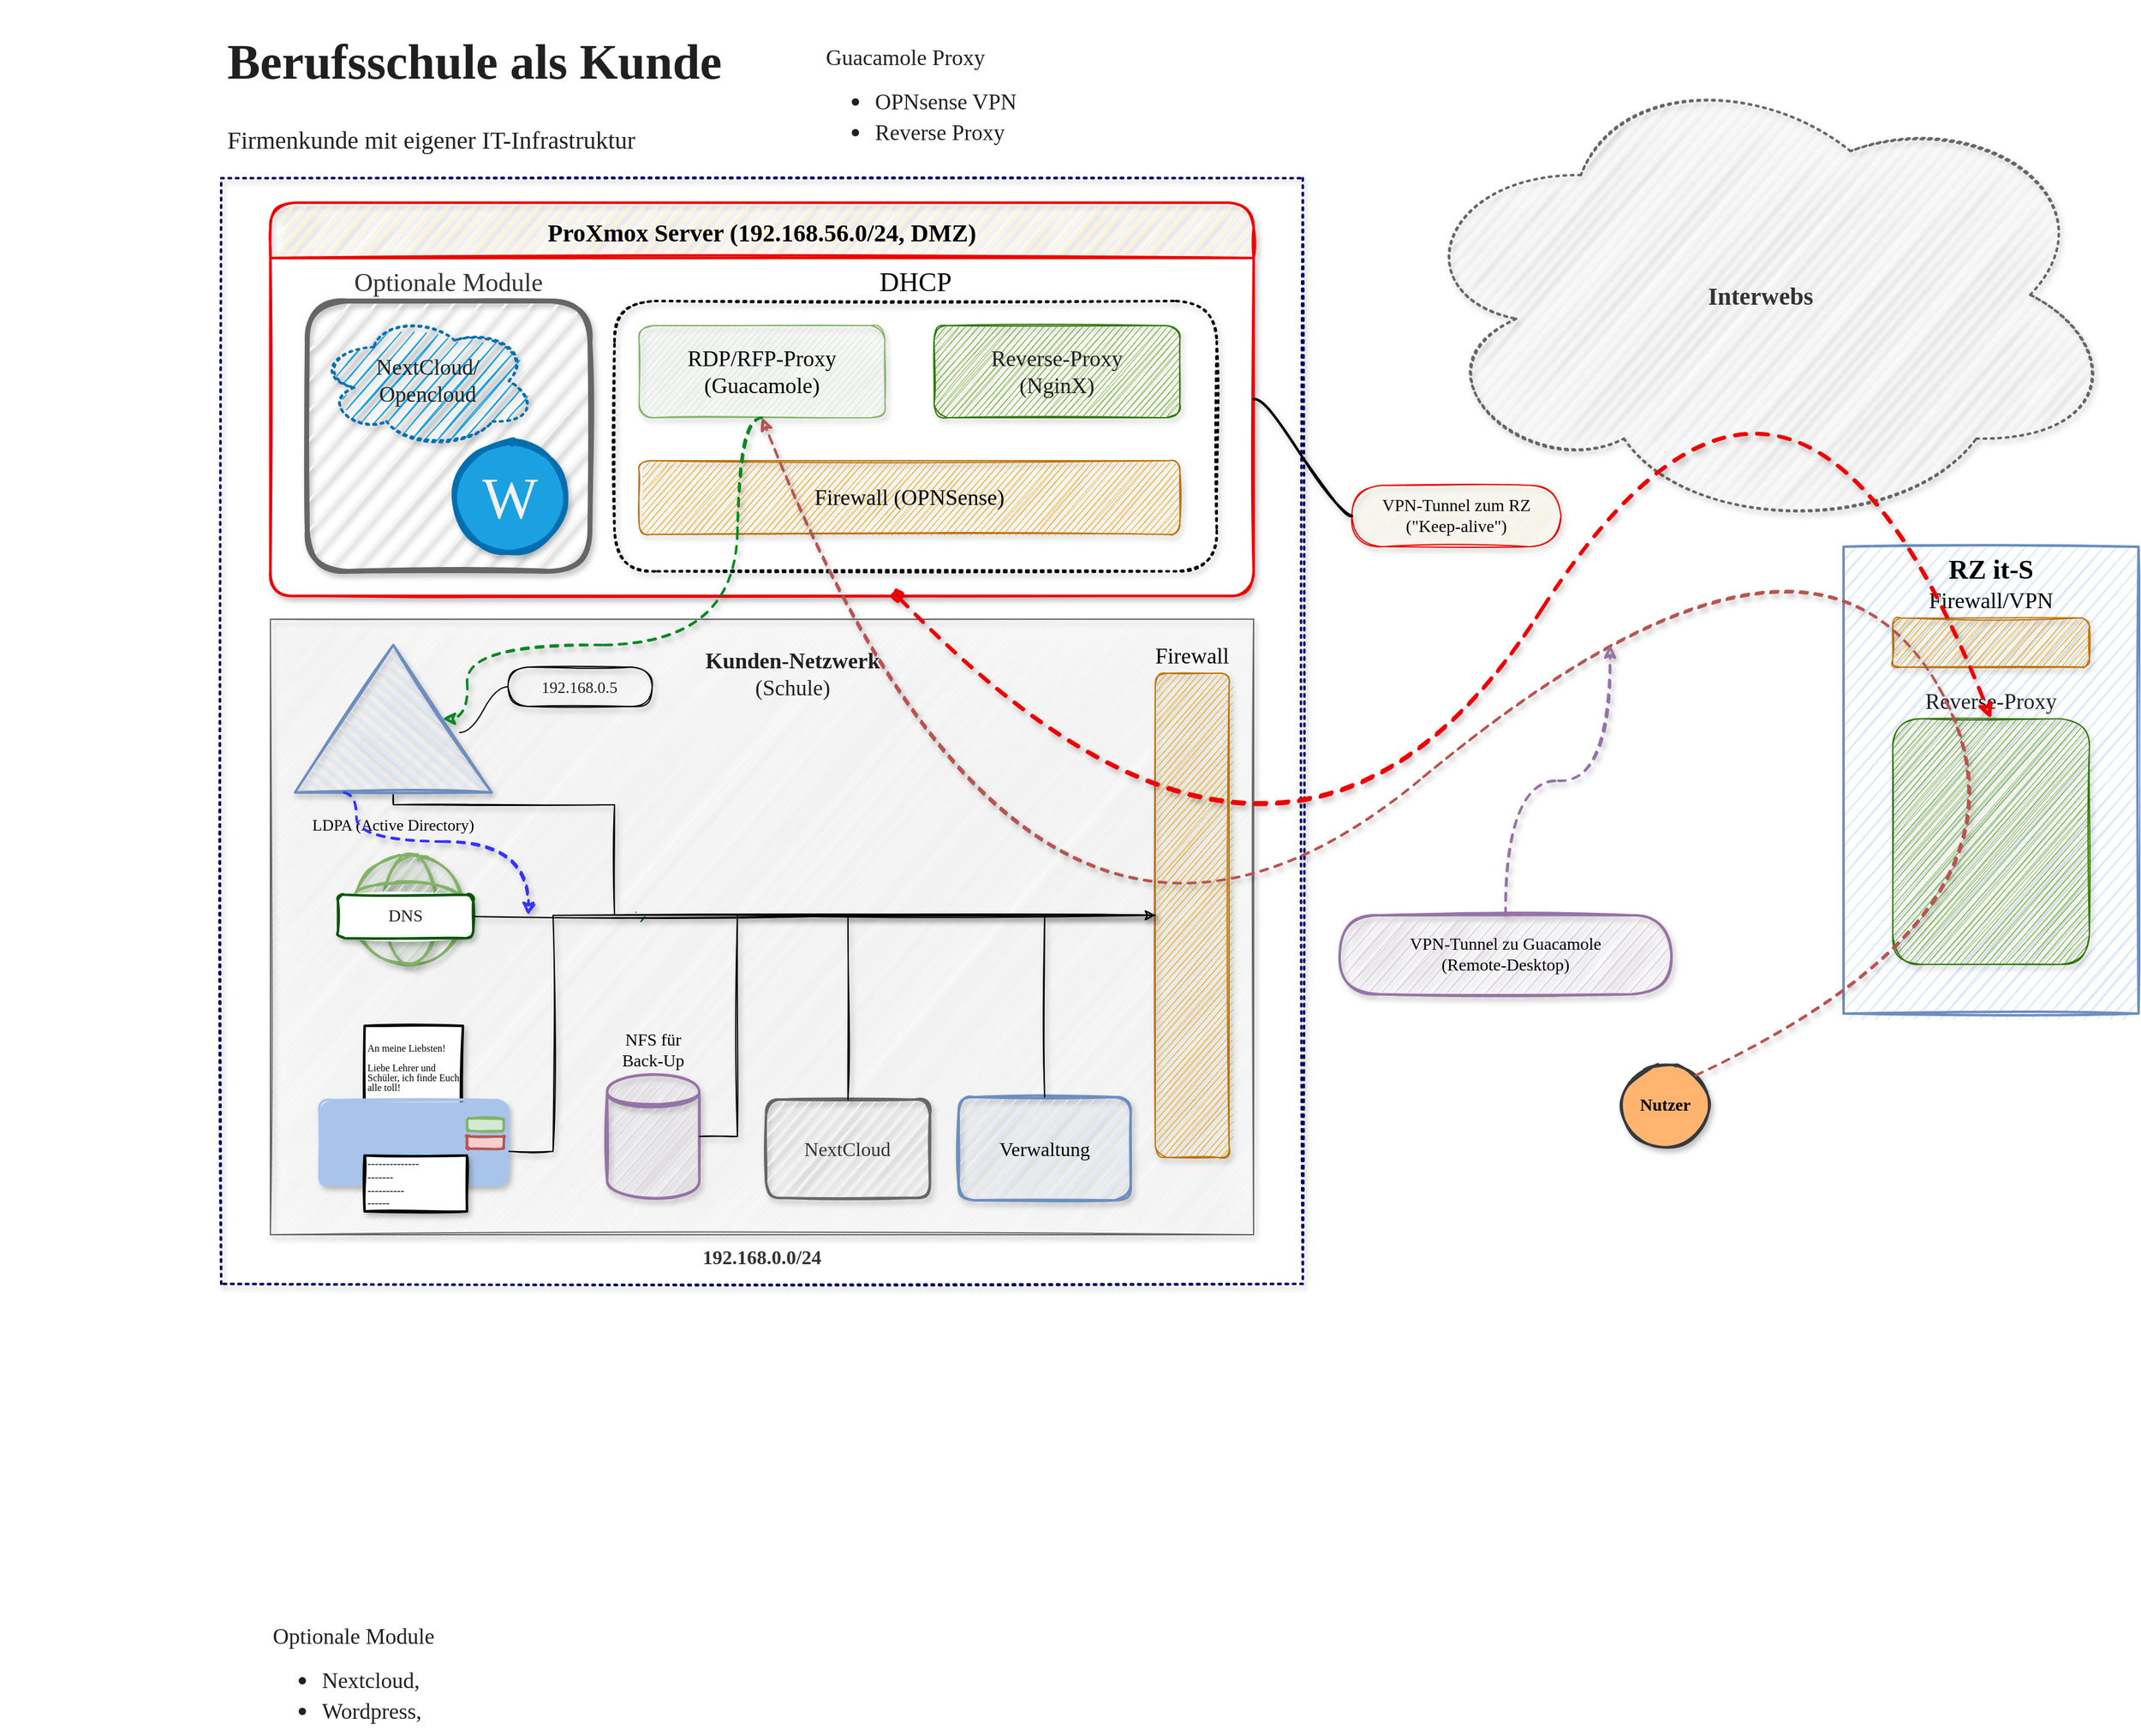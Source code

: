<mxfile version="16.5.6" type="github">
  <diagram id="k5o2oc6fLNbR87hNRbv-" name="Seite-1">
    <mxGraphModel dx="2505" dy="2034" grid="1" gridSize="10" guides="1" tooltips="1" connect="1" arrows="1" fold="1" page="1" pageScale="1" pageWidth="827" pageHeight="1169" math="0" shadow="0">
      <root>
        <mxCell id="0" />
        <mxCell id="1" parent="0" />
        <mxCell id="sFXTlv9M6nC-xdetFnB8-15" value="" style="rounded=0;whiteSpace=wrap;html=1;shadow=1;glass=0;dashed=1;dashPattern=1 2;sketch=1;fontFamily=Comic Sans MS;fontSize=18;fontColor=#202020;strokeColor=#000066;strokeWidth=2;fillColor=none;" parent="1" vertex="1">
          <mxGeometry x="40" y="-1020" width="880" height="900" as="geometry" />
        </mxCell>
        <mxCell id="sFXTlv9M6nC-xdetFnB8-27" value="192.168.0.0/24" style="whiteSpace=wrap;html=1;rounded=0;arcSize=50;align=center;verticalAlign=top;strokeWidth=1;autosize=1;spacing=4;treeFolding=1;treeMoving=1;newEdgeStyle={&quot;edgeStyle&quot;:&quot;entityRelationEdgeStyle&quot;,&quot;startArrow&quot;:&quot;none&quot;,&quot;endArrow&quot;:&quot;none&quot;,&quot;segment&quot;:10,&quot;curved&quot;:1};shadow=1;glass=0;labelBackgroundColor=none;labelBorderColor=none;sketch=1;fillStyle=hachure;fontFamily=Comic Sans MS;fontSize=16;fontColor=#333333;fillColor=#F1f1f1;fontStyle=1;strokeColor=#666666;labelPosition=center;verticalLabelPosition=bottom;" parent="1" vertex="1">
          <mxGeometry x="80" y="-661" width="800" height="501" as="geometry" />
        </mxCell>
        <mxCell id="ackbEZV_6d3Q8-9Vv2N4-1" value="ProXmox Server (192.168.56.0/24, DMZ)" style="swimlane;rounded=1;shadow=1;sketch=1;fillColor=#fff2cc;strokeColor=#EE0000;strokeWidth=2;fontFamily=Comic Sans MS;fontSize=20;startSize=45;fontStyle=1;labelPosition=center;verticalLabelPosition=middle;align=center;verticalAlign=middle;swimlaneFillColor=default;" parent="1" vertex="1">
          <mxGeometry x="80" y="-1000" width="800" height="320" as="geometry" />
        </mxCell>
        <mxCell id="sFXTlv9M6nC-xdetFnB8-11" value="&lt;br style=&quot;font-size: 22px;&quot;&gt;&lt;br style=&quot;font-size: 22px;&quot;&gt;&lt;br style=&quot;font-size: 22px;&quot;&gt;&lt;br style=&quot;font-size: 22px;&quot;&gt;DHCP" style="rounded=1;whiteSpace=wrap;html=1;shadow=1;glass=0;dashed=1;dashPattern=1 2;sketch=1;fontFamily=Comic Sans MS;fontSize=22;strokeWidth=2;fillColor=none;verticalAlign=bottom;labelPosition=center;verticalLabelPosition=top;align=center;" parent="ackbEZV_6d3Q8-9Vv2N4-1" vertex="1">
          <mxGeometry x="280" y="80" width="490" height="220" as="geometry" />
        </mxCell>
        <mxCell id="sFXTlv9M6nC-xdetFnB8-1" value="&lt;font style=&quot;font-size: 18px&quot;&gt;RDP/RFP-Proxy&lt;br&gt;(Guacamole)&lt;br style=&quot;font-size: 18px&quot;&gt;&lt;/font&gt;" style="rounded=1;whiteSpace=wrap;html=1;shadow=1;glass=0;sketch=1;strokeColor=#82b366;fontFamily=Comic Sans MS;fontSize=18;fillColor=#d5e8d4;" parent="ackbEZV_6d3Q8-9Vv2N4-1" vertex="1">
          <mxGeometry x="300" y="100" width="200" height="75" as="geometry" />
        </mxCell>
        <mxCell id="sFXTlv9M6nC-xdetFnB8-2" value="&lt;font style=&quot;font-size: 18px&quot;&gt;Reverse-Proxy&lt;br&gt;(NginX)&lt;br style=&quot;font-size: 18px&quot;&gt;&lt;/font&gt;" style="rounded=1;whiteSpace=wrap;html=1;shadow=1;glass=0;sketch=1;strokeColor=#2D7600;fontFamily=Comic Sans MS;fontSize=18;fillColor=#60a917;fontColor=#202020;" parent="ackbEZV_6d3Q8-9Vv2N4-1" vertex="1">
          <mxGeometry x="540" y="100" width="200" height="75" as="geometry" />
        </mxCell>
        <mxCell id="sFXTlv9M6nC-xdetFnB8-69" value="&lt;font style=&quot;font-size: 21px;&quot;&gt;Optionale Module&lt;/font&gt;" style="rounded=1;whiteSpace=wrap;html=1;shadow=1;glass=0;labelBackgroundColor=none;labelBorderColor=none;sketch=1;fillStyle=hachure;fontFamily=Comic Sans MS;fontSize=21;strokeColor=#666666;strokeWidth=4;fillColor=#f5f5f5;fontColor=#333333;labelPosition=center;verticalLabelPosition=top;align=center;verticalAlign=bottom;" parent="ackbEZV_6d3Q8-9Vv2N4-1" vertex="1">
          <mxGeometry x="30" y="80" width="230" height="220" as="geometry" />
        </mxCell>
        <mxCell id="sFXTlv9M6nC-xdetFnB8-6" value="&lt;font style=&quot;font-size: 18px&quot;&gt;Firewall&amp;nbsp;(OPNSense)&lt;br style=&quot;font-size: 18px&quot;&gt;&lt;/font&gt;" style="rounded=1;whiteSpace=wrap;html=1;shadow=1;glass=0;sketch=1;strokeColor=#BD7000;fontFamily=Comic Sans MS;fontSize=18;fillColor=#f0a30a;fontColor=#000000;" parent="ackbEZV_6d3Q8-9Vv2N4-1" vertex="1">
          <mxGeometry x="300" y="210" width="440" height="60" as="geometry" />
        </mxCell>
        <mxCell id="sFXTlv9M6nC-xdetFnB8-12" value="&lt;font color=&quot;#202020&quot;&gt;NextCloud/&lt;br&gt;Opencloud&lt;br&gt;&lt;/font&gt;" style="ellipse;shape=cloud;whiteSpace=wrap;html=1;shadow=1;glass=0;dashed=1;dashPattern=1 2;sketch=1;fontFamily=Comic Sans MS;fontSize=18;strokeColor=#006EAF;strokeWidth=2;fillColor=#1ba1e2;fontColor=#ffffff;" parent="ackbEZV_6d3Q8-9Vv2N4-1" vertex="1">
          <mxGeometry x="40" y="90" width="176" height="110" as="geometry" />
        </mxCell>
        <mxCell id="sFXTlv9M6nC-xdetFnB8-68" value="&lt;font style=&quot;font-size: 48px&quot; color=&quot;#f1f1f1&quot;&gt;W&lt;/font&gt;" style="ellipse;whiteSpace=wrap;html=1;aspect=fixed;rounded=0;shadow=1;glass=0;labelBackgroundColor=none;labelBorderColor=none;sketch=1;fillStyle=solid;fontFamily=Comic Sans MS;fontSize=18;fontColor=#ffffff;strokeColor=#006EAF;strokeWidth=4;fillColor=#1ba1e2;" parent="ackbEZV_6d3Q8-9Vv2N4-1" vertex="1">
          <mxGeometry x="150" y="195" width="90" height="90" as="geometry" />
        </mxCell>
        <mxCell id="ackbEZV_6d3Q8-9Vv2N4-2" value="&lt;font face=&quot;Comic Sans MS&quot; size=&quot;1&quot;&gt;&lt;b style=&quot;font-size: 20px&quot;&gt;Interwebs&lt;/b&gt;&lt;/font&gt;" style="ellipse;shape=cloud;whiteSpace=wrap;html=1;rounded=1;shadow=1;sketch=1;fillColor=#f5f5f5;strokeColor=#666666;fontColor=#333333;strokeWidth=2;dashed=1;dashPattern=1 2;" parent="1" vertex="1">
          <mxGeometry x="1000" y="-1120" width="585" height="390" as="geometry" />
        </mxCell>
        <mxCell id="sFXTlv9M6nC-xdetFnB8-16" value="&lt;font style=&quot;font-size: 18px;&quot;&gt;Kunden-Netzwerk&lt;span style=&quot;font-weight: normal; font-size: 18px;&quot;&gt;&lt;br style=&quot;font-size: 18px;&quot;&gt;(Schule)&lt;/span&gt;&lt;br style=&quot;font-size: 18px;&quot;&gt;&lt;/font&gt;" style="text;html=1;strokeColor=none;fillColor=none;align=center;verticalAlign=middle;whiteSpace=wrap;rounded=0;shadow=1;glass=0;dashed=1;dashPattern=1 2;sketch=1;fontFamily=Comic Sans MS;fontSize=18;fontColor=#202020;fontStyle=1" parent="1" vertex="1">
          <mxGeometry x="405" y="-650" width="200" height="68" as="geometry" />
        </mxCell>
        <mxCell id="sFXTlv9M6nC-xdetFnB8-18" value="&lt;h1&gt;Berufsschule als Kunde&lt;/h1&gt;&lt;p&gt;Firmenkunde mit eigener IT-Infrastruktur&lt;/p&gt;" style="text;html=1;strokeColor=none;fillColor=none;spacing=5;spacingTop=-10;whiteSpace=wrap;overflow=hidden;rounded=0;shadow=0;glass=0;dashed=1;dashPattern=1 2;sketch=1;fontFamily=Comic Sans MS;fontSize=20;fontColor=#202020;verticalAlign=middle;labelBorderColor=none;labelBackgroundColor=none;" parent="1" vertex="1">
          <mxGeometry x="40" y="-1160" width="490" height="130" as="geometry" />
        </mxCell>
        <mxCell id="sFXTlv9M6nC-xdetFnB8-19" value="&lt;b&gt;&lt;font style=&quot;font-size: 22px ; line-height: 1&quot;&gt;RZ it-S&lt;/font&gt;&lt;/b&gt;" style="rounded=0;whiteSpace=wrap;html=1;shadow=0;glass=0;labelBackgroundColor=none;labelBorderColor=none;sketch=1;fontFamily=Comic Sans MS;fontSize=20;strokeWidth=2;labelPosition=center;verticalLabelPosition=middle;align=center;verticalAlign=top;fillColor=#dae8fc;strokeColor=#6c8ebf;" parent="1" vertex="1">
          <mxGeometry x="1360" y="-720" width="240" height="380" as="geometry" />
        </mxCell>
        <mxCell id="sFXTlv9M6nC-xdetFnB8-20" value="&lt;font style=&quot;font-size: 18px&quot;&gt;Firewall/VPN&lt;br style=&quot;font-size: 18px&quot;&gt;&lt;/font&gt;" style="rounded=1;whiteSpace=wrap;html=1;shadow=1;glass=0;sketch=1;strokeColor=#BD7000;fontFamily=Comic Sans MS;fontSize=18;fillColor=#f0a30a;fontColor=#000000;labelPosition=center;verticalLabelPosition=top;align=center;verticalAlign=bottom;" parent="1" vertex="1">
          <mxGeometry x="1400" y="-662" width="160" height="40" as="geometry" />
        </mxCell>
        <mxCell id="sFXTlv9M6nC-xdetFnB8-22" value="&lt;font style=&quot;font-size: 18px&quot;&gt;&lt;font color=&quot;#202020&quot;&gt;Reverse-Proxy&lt;/font&gt;&lt;br style=&quot;font-size: 18px&quot;&gt;&lt;/font&gt;" style="rounded=1;whiteSpace=wrap;html=1;shadow=1;glass=0;sketch=1;strokeColor=#2D7600;fontFamily=Comic Sans MS;fontSize=18;fillColor=#60a917;labelPosition=center;verticalLabelPosition=top;align=center;verticalAlign=bottom;fontColor=#ffffff;" parent="1" vertex="1">
          <mxGeometry x="1400" y="-580" width="160" height="200" as="geometry" />
        </mxCell>
        <mxCell id="sFXTlv9M6nC-xdetFnB8-67" style="edgeStyle=orthogonalEdgeStyle;rounded=0;sketch=1;orthogonalLoop=1;jettySize=auto;html=1;shadow=1;fontFamily=Comic Sans MS;fontSize=9;fontColor=#202020;" parent="1" source="sFXTlv9M6nC-xdetFnB8-24" target="sFXTlv9M6nC-xdetFnB8-47" edge="1">
          <mxGeometry relative="1" as="geometry">
            <Array as="points">
              <mxPoint x="180" y="-510" />
              <mxPoint x="360" y="-510" />
              <mxPoint x="360" y="-420" />
            </Array>
          </mxGeometry>
        </mxCell>
        <mxCell id="sFXTlv9M6nC-xdetFnB8-24" value="&lt;p style=&quot;line-height: 1 ; font-size: 13px&quot;&gt;LDPA (Active Directory)&lt;/p&gt;" style="triangle;whiteSpace=wrap;html=1;rounded=0;shadow=1;glass=0;labelBackgroundColor=none;labelBorderColor=none;sketch=1;fontFamily=Comic Sans MS;fontSize=16;strokeColor=#6c8ebf;strokeWidth=2;fillColor=#dae8fc;direction=north;fillStyle=hachure;labelPosition=center;verticalLabelPosition=bottom;align=center;verticalAlign=top;fontStyle=0" parent="1" vertex="1">
          <mxGeometry x="100" y="-640" width="160" height="120" as="geometry" />
        </mxCell>
        <mxCell id="sFXTlv9M6nC-xdetFnB8-25" value="192.168.0.5" style="whiteSpace=wrap;html=1;rounded=1;arcSize=50;align=center;verticalAlign=middle;strokeWidth=1;autosize=1;spacing=4;treeFolding=1;treeMoving=1;newEdgeStyle={&quot;edgeStyle&quot;:&quot;entityRelationEdgeStyle&quot;,&quot;startArrow&quot;:&quot;none&quot;,&quot;endArrow&quot;:&quot;none&quot;,&quot;segment&quot;:10,&quot;curved&quot;:1};shadow=1;glass=0;labelBackgroundColor=none;labelBorderColor=none;sketch=1;fillStyle=hachure;fontFamily=Comic Sans MS;fontSize=13;fontColor=#202020;fillColor=none;" parent="1" vertex="1">
          <mxGeometry x="273.33" y="-622" width="117.33" height="32" as="geometry" />
        </mxCell>
        <mxCell id="sFXTlv9M6nC-xdetFnB8-26" value="" style="edgeStyle=entityRelationEdgeStyle;startArrow=none;endArrow=none;segment=10;curved=1;rounded=0;fontFamily=Comic Sans MS;fontSize=13;fontColor=#202020;exitX=0.406;exitY=0.835;exitDx=0;exitDy=0;exitPerimeter=0;" parent="1" source="sFXTlv9M6nC-xdetFnB8-24" target="sFXTlv9M6nC-xdetFnB8-25" edge="1">
          <mxGeometry relative="1" as="geometry">
            <mxPoint x="540" y="-510" as="sourcePoint" />
          </mxGeometry>
        </mxCell>
        <mxCell id="sFXTlv9M6nC-xdetFnB8-34" value="Verwaltung" style="whiteSpace=wrap;html=1;align=center;verticalAlign=middle;treeFolding=1;treeMoving=1;rounded=1;shadow=1;glass=0;labelBackgroundColor=none;labelBorderColor=none;sketch=1;fillStyle=auto;fontFamily=Comic Sans MS;fontSize=16;strokeColor=#6c8ebf;strokeWidth=2;fillColor=#dae8fc;" parent="1" vertex="1">
          <mxGeometry x="640" y="-272" width="140" height="84" as="geometry" />
        </mxCell>
        <mxCell id="sFXTlv9M6nC-xdetFnB8-35" value="NextCloud" style="whiteSpace=wrap;html=1;align=center;verticalAlign=middle;treeFolding=1;treeMoving=1;rounded=1;shadow=1;glass=0;labelBackgroundColor=none;labelBorderColor=none;sketch=1;fillStyle=hachure;fontFamily=Comic Sans MS;fontSize=16;fontColor=#333333;strokeColor=#666666;strokeWidth=2;fillColor=#f5f5f5;" parent="1" vertex="1">
          <mxGeometry x="483.34" y="-270" width="133.33" height="80" as="geometry" />
        </mxCell>
        <mxCell id="sFXTlv9M6nC-xdetFnB8-39" value="" style="group" parent="1" vertex="1" connectable="0">
          <mxGeometry x="-140" y="-480.5" width="400" height="520.5" as="geometry" />
        </mxCell>
        <mxCell id="sFXTlv9M6nC-xdetFnB8-45" value="" style="group" parent="sFXTlv9M6nC-xdetFnB8-39" vertex="1" connectable="0">
          <mxGeometry x="275" y="11.167" width="125" height="509.333" as="geometry" />
        </mxCell>
        <mxCell id="sFXTlv9M6nC-xdetFnB8-37" value="" style="ellipse;whiteSpace=wrap;html=1;aspect=fixed;rounded=0;shadow=1;glass=0;labelBackgroundColor=none;labelBorderColor=none;sketch=1;fillStyle=hachure;fontFamily=Comic Sans MS;fontSize=14;strokeColor=#82b366;strokeWidth=2;fillColor=#d5e8d4;container=0;" parent="sFXTlv9M6nC-xdetFnB8-45" vertex="1">
          <mxGeometry x="12.5" width="89.333" height="89.333" as="geometry" />
        </mxCell>
        <mxCell id="sFXTlv9M6nC-xdetFnB8-38" value="" style="ellipse;whiteSpace=wrap;html=1;rounded=0;shadow=1;glass=0;labelBackgroundColor=none;labelBorderColor=none;sketch=1;fillStyle=hachure;fontFamily=Comic Sans MS;fontSize=14;strokeColor=#82b366;strokeWidth=2;fillColor=#d5e8d4;container=0;" parent="sFXTlv9M6nC-xdetFnB8-45" vertex="1">
          <mxGeometry x="37.5" width="42.5" height="89.33" as="geometry" />
        </mxCell>
        <mxCell id="sFXTlv9M6nC-xdetFnB8-41" value="" style="ellipse;whiteSpace=wrap;html=1;rounded=0;shadow=1;glass=0;labelBackgroundColor=none;labelBorderColor=none;sketch=1;fillStyle=hachure;fontFamily=Comic Sans MS;fontSize=14;strokeColor=#82b366;strokeWidth=2;fillColor=#d5e8d4;container=0;" parent="sFXTlv9M6nC-xdetFnB8-45" vertex="1">
          <mxGeometry x="12.5" y="22.33" width="87.5" height="27.67" as="geometry" />
        </mxCell>
        <mxCell id="sFXTlv9M6nC-xdetFnB8-43" value="&lt;font color=&quot;#202020&quot;&gt;DNS&lt;/font&gt;" style="rounded=1;whiteSpace=wrap;html=1;shadow=1;glass=0;labelBackgroundColor=none;labelBorderColor=none;sketch=1;fillStyle=auto;fontFamily=Comic Sans MS;fontSize=14;strokeWidth=2;fillColor=default;strokeColor=#005700;fontColor=#ffffff;container=0;" parent="sFXTlv9M6nC-xdetFnB8-45" vertex="1">
          <mxGeometry y="32.59" width="110" height="35.33" as="geometry" />
        </mxCell>
        <mxCell id="sFXTlv9M6nC-xdetFnB8-47" value="&lt;font style=&quot;font-size: 18px;&quot;&gt;Firewall&lt;br style=&quot;font-size: 18px;&quot;&gt;&lt;/font&gt;" style="rounded=1;whiteSpace=wrap;html=1;shadow=1;glass=0;sketch=1;strokeColor=#BD7000;fontFamily=Comic Sans MS;fontSize=18;fillColor=#f0a30a;fontColor=#000000;labelPosition=center;verticalLabelPosition=top;align=center;verticalAlign=bottom;fontStyle=0" parent="1" vertex="1">
          <mxGeometry x="800" y="-617" width="60" height="394" as="geometry" />
        </mxCell>
        <mxCell id="sFXTlv9M6nC-xdetFnB8-36" value="&lt;span&gt;NFS für Back-Up&lt;/span&gt;" style="shape=datastore;whiteSpace=wrap;html=1;rounded=0;shadow=1;glass=0;labelBackgroundColor=none;labelBorderColor=none;sketch=1;fillStyle=hachure;fontFamily=Comic Sans MS;fontSize=14;strokeColor=#9673a6;strokeWidth=2;fillColor=#e1d5e7;labelPosition=center;verticalLabelPosition=top;align=center;verticalAlign=bottom;" parent="1" vertex="1">
          <mxGeometry x="354" y="-290" width="75" height="100" as="geometry" />
        </mxCell>
        <mxCell id="sFXTlv9M6nC-xdetFnB8-46" value="Nutzer" style="ellipse;whiteSpace=wrap;html=1;strokeWidth=2;fillWeight=2;hachureGap=8;fillColor=#FFB570;fillStyle=solid;sketch=1;rounded=0;shadow=1;glass=0;labelBackgroundColor=none;labelBorderColor=none;fontFamily=Comic Sans MS;fontSize=14;strokeColor=#36393d;fontStyle=1" parent="1" vertex="1">
          <mxGeometry x="1180" y="-300" width="70" height="70" as="geometry" />
        </mxCell>
        <mxCell id="sFXTlv9M6nC-xdetFnB8-54" value="" style="group;labelPosition=center;verticalLabelPosition=top;align=center;verticalAlign=bottom;" parent="1" vertex="1" connectable="0">
          <mxGeometry x="120.0" y="-330" width="153.33" height="151" as="geometry" />
        </mxCell>
        <mxCell id="sFXTlv9M6nC-xdetFnB8-51" value="&lt;p style=&quot;line-height: 1&quot;&gt;An meine Liebsten!&lt;/p&gt;&lt;p style=&quot;line-height: 1&quot;&gt;Liebe Lehrer und Schüler, ich finde Euch alle toll!&lt;/p&gt;&lt;p style=&quot;line-height: 1&quot;&gt;&lt;br&gt;Euer Arthur&lt;/p&gt;" style="rounded=0;whiteSpace=wrap;shadow=1;glass=0;labelBackgroundColor=none;labelBorderColor=none;sketch=1;fillStyle=solid;fontFamily=Comic Sans MS;fontSize=8;strokeWidth=2;align=left;verticalAlign=top;labelPosition=center;verticalLabelPosition=middle;textDirection=ltr;html=1;" parent="sFXTlv9M6nC-xdetFnB8-54" vertex="1">
          <mxGeometry x="36.67" width="80" height="100" as="geometry" />
        </mxCell>
        <mxCell id="sFXTlv9M6nC-xdetFnB8-48" value="" style="rounded=1;whiteSpace=wrap;html=1;shadow=1;glass=0;labelBackgroundColor=none;labelBorderColor=none;sketch=1;fillStyle=solid;fontFamily=Comic Sans MS;fontSize=18;strokeColor=#A9C4EB;strokeWidth=2;fillColor=#A9C4EB;verticalAlign=top;" parent="sFXTlv9M6nC-xdetFnB8-54" vertex="1">
          <mxGeometry y="60.5" width="153.33" height="69" as="geometry" />
        </mxCell>
        <mxCell id="sFXTlv9M6nC-xdetFnB8-49" value="" style="rounded=1;whiteSpace=wrap;html=1;shadow=0;glass=0;labelBackgroundColor=none;labelBorderColor=none;sketch=1;fillStyle=solid;fontFamily=Comic Sans MS;fontSize=18;strokeColor=#82b366;strokeWidth=2;fillColor=#d5e8d4;" parent="sFXTlv9M6nC-xdetFnB8-54" vertex="1">
          <mxGeometry x="120" y="75.5" width="30" height="10" as="geometry" />
        </mxCell>
        <mxCell id="sFXTlv9M6nC-xdetFnB8-50" value="" style="rounded=1;whiteSpace=wrap;html=1;shadow=0;glass=0;labelBackgroundColor=none;labelBorderColor=none;sketch=1;fillStyle=solid;fontFamily=Comic Sans MS;fontSize=18;strokeColor=#b85450;strokeWidth=2;fillColor=#f8cecc;" parent="sFXTlv9M6nC-xdetFnB8-54" vertex="1">
          <mxGeometry x="120" y="90" width="30" height="10" as="geometry" />
        </mxCell>
        <mxCell id="sFXTlv9M6nC-xdetFnB8-53" value="--------------&lt;br style=&quot;font-size: 9px;&quot;&gt;-------&lt;br style=&quot;font-size: 9px;&quot;&gt;----------&lt;br style=&quot;font-size: 9px;&quot;&gt;&lt;div style=&quot;font-size: 9px;&quot;&gt;&lt;span style=&quot;font-size: 9px;&quot;&gt;------&lt;/span&gt;&lt;/div&gt;" style="rounded=0;whiteSpace=wrap;html=1;shadow=1;glass=0;labelBackgroundColor=none;labelBorderColor=none;sketch=1;fillStyle=solid;fontFamily=Comic Sans MS;fontSize=9;strokeWidth=2;align=left;" parent="sFXTlv9M6nC-xdetFnB8-54" vertex="1">
          <mxGeometry x="36.67" y="105.5" width="83.33" height="45.5" as="geometry" />
        </mxCell>
        <mxCell id="sFXTlv9M6nC-xdetFnB8-57" value="" style="edgeStyle=orthogonalEdgeStyle;startArrow=none;endArrow=none;rounded=0;targetPortConstraint=eastwest;sourcePortConstraint=northsouth;fontFamily=Comic Sans MS;fontSize=16;fontColor=#202020;entryX=1.005;entryY=0.603;entryDx=0;entryDy=0;sketch=1;shadow=1;entryPerimeter=0;" parent="1" target="sFXTlv9M6nC-xdetFnB8-48" edge="1">
          <mxGeometry relative="1" as="geometry">
            <mxPoint x="800" y="-420" as="sourcePoint" />
            <mxPoint x="490" y="-458.0" as="targetPoint" />
            <Array as="points">
              <mxPoint x="310" y="-420" />
              <mxPoint x="310" y="-228" />
            </Array>
          </mxGeometry>
        </mxCell>
        <mxCell id="sFXTlv9M6nC-xdetFnB8-59" value="" style="edgeStyle=orthogonalEdgeStyle;startArrow=none;endArrow=none;rounded=0;targetPortConstraint=eastwest;sourcePortConstraint=northsouth;fontFamily=Comic Sans MS;fontSize=16;fontColor=#202020;exitX=1;exitY=0.5;exitDx=0;exitDy=0;entryX=0;entryY=0.5;entryDx=0;entryDy=0;sketch=1;shadow=1;" parent="1" source="sFXTlv9M6nC-xdetFnB8-36" target="sFXTlv9M6nC-xdetFnB8-47" edge="1">
          <mxGeometry relative="1" as="geometry">
            <mxPoint x="510" y="-379.998" as="sourcePoint" />
            <mxPoint x="745" y="-428.92" as="targetPoint" />
            <Array as="points">
              <mxPoint x="460" y="-240" />
              <mxPoint x="460" y="-420" />
            </Array>
          </mxGeometry>
        </mxCell>
        <mxCell id="sFXTlv9M6nC-xdetFnB8-62" value="" style="edgeStyle=orthogonalEdgeStyle;startArrow=none;endArrow=none;rounded=0;targetPortConstraint=eastwest;sourcePortConstraint=northsouth;fontFamily=Comic Sans MS;fontSize=16;fontColor=#202020;entryX=0;entryY=0.5;entryDx=0;entryDy=0;sketch=1;shadow=1;" parent="1" source="sFXTlv9M6nC-xdetFnB8-35" target="sFXTlv9M6nC-xdetFnB8-47" edge="1">
          <mxGeometry relative="1" as="geometry">
            <mxPoint x="255" y="-409.078" as="sourcePoint" />
            <mxPoint x="490" y="-458.0" as="targetPoint" />
            <Array as="points">
              <mxPoint x="550" y="-420" />
            </Array>
          </mxGeometry>
        </mxCell>
        <mxCell id="sFXTlv9M6nC-xdetFnB8-63" value="" style="shape=waypoint;sketch=1;size=6;pointerEvents=1;points=[];fillColor=default;resizable=0;rotatable=0;perimeter=centerPerimeter;snapToPoint=1;fontSize=14;fontFamily=Comic Sans MS;strokeColor=#005700;fontColor=#ffffff;rounded=1;shadow=1;glass=0;labelBackgroundColor=none;labelBorderColor=none;fillStyle=auto;strokeWidth=2;" parent="1" vertex="1">
          <mxGeometry x="360" y="-439.078" width="40" height="40" as="geometry" />
        </mxCell>
        <mxCell id="sFXTlv9M6nC-xdetFnB8-64" value="" style="edgeStyle=orthogonalEdgeStyle;rounded=0;sketch=1;orthogonalLoop=1;jettySize=auto;html=1;shadow=1;fontFamily=Comic Sans MS;fontSize=9;fontColor=#202020;entryX=0;entryY=0.5;entryDx=0;entryDy=0;" parent="1" source="sFXTlv9M6nC-xdetFnB8-43" target="sFXTlv9M6nC-xdetFnB8-47" edge="1">
          <mxGeometry relative="1" as="geometry" />
        </mxCell>
        <mxCell id="sFXTlv9M6nC-xdetFnB8-65" value="" style="edgeStyle=orthogonalEdgeStyle;startArrow=none;endArrow=none;rounded=0;targetPortConstraint=eastwest;sourcePortConstraint=northsouth;fontFamily=Comic Sans MS;fontSize=16;fontColor=#202020;sketch=1;shadow=1;exitX=0.5;exitY=0;exitDx=0;exitDy=0;" parent="1" source="sFXTlv9M6nC-xdetFnB8-34" target="sFXTlv9M6nC-xdetFnB8-47" edge="1">
          <mxGeometry relative="1" as="geometry">
            <mxPoint x="559.947" y="-260" as="sourcePoint" />
            <mxPoint x="810" y="-420" as="targetPoint" />
            <Array as="points">
              <mxPoint x="710" y="-420" />
            </Array>
          </mxGeometry>
        </mxCell>
        <mxCell id="sFXTlv9M6nC-xdetFnB8-71" value="&lt;p style=&quot;line-height: 0.2&quot;&gt;&lt;span style=&quot;font-size: 18px&quot;&gt;Guacamole Proxy&lt;br&gt;&lt;/span&gt;&lt;/p&gt;&lt;blockquote style=&quot;margin: 0 0 0 40px ; border: none ; padding: 0px&quot;&gt;&lt;/blockquote&gt;&lt;ul&gt;&lt;li&gt;&lt;span style=&quot;font-size: 18px&quot;&gt;OPNsense VPN&lt;/span&gt;&lt;/li&gt;&lt;li&gt;&lt;span style=&quot;font-size: 18px&quot;&gt;Reverse Proxy&lt;/span&gt;&lt;/li&gt;&lt;/ul&gt;&lt;p&gt;&lt;/p&gt;" style="text;strokeColor=none;fillColor=none;html=1;whiteSpace=wrap;verticalAlign=middle;overflow=hidden;rounded=0;shadow=1;glass=0;labelBackgroundColor=none;labelBorderColor=none;sketch=1;fillStyle=hachure;fontFamily=Comic Sans MS;fontSize=21;fontColor=#202020;" parent="1" vertex="1">
          <mxGeometry x="530" y="-1145" width="220" height="100" as="geometry" />
        </mxCell>
        <mxCell id="sFXTlv9M6nC-xdetFnB8-72" value="&lt;p style=&quot;line-height: 0.2&quot;&gt;&lt;span style=&quot;font-size: 18px&quot;&gt;Optionale Module&lt;br&gt;&lt;/span&gt;&lt;/p&gt;&lt;blockquote style=&quot;margin: 0 0 0 40px ; border: none ; padding: 0px&quot;&gt;&lt;/blockquote&gt;&lt;ul&gt;&lt;li&gt;&lt;span style=&quot;font-size: 18px&quot;&gt;Nextcloud,&lt;/span&gt;&lt;/li&gt;&lt;li&gt;&lt;span style=&quot;font-size: 18px&quot;&gt;Wordpress,&lt;/span&gt;&lt;/li&gt;&lt;li&gt;&lt;span style=&quot;font-size: 18px&quot;&gt;etc.&lt;/span&gt;&lt;/li&gt;&lt;/ul&gt;&lt;p&gt;&lt;/p&gt;" style="text;strokeColor=none;fillColor=none;html=1;whiteSpace=wrap;verticalAlign=middle;overflow=hidden;rounded=0;shadow=1;glass=0;labelBackgroundColor=none;labelBorderColor=none;sketch=1;fillStyle=hachure;fontFamily=Comic Sans MS;fontSize=21;fontColor=#202020;" parent="1" vertex="1">
          <mxGeometry x="80" y="140" width="220" height="100" as="geometry" />
        </mxCell>
        <mxCell id="sFXTlv9M6nC-xdetFnB8-74" value="" style="endArrow=classic;html=1;shadow=1;sketch=1;fontFamily=Comic Sans MS;fontSize=18;fontColor=#202020;curved=1;strokeColor=#EE0000;dashed=1;strokeWidth=3;entryX=0.5;entryY=0;entryDx=0;entryDy=0;startArrow=oval;startFill=1;" parent="1" target="sFXTlv9M6nC-xdetFnB8-22" edge="1">
          <mxGeometry width="50" height="50" relative="1" as="geometry">
            <mxPoint x="590" y="-680" as="sourcePoint" />
            <mxPoint x="910" y="-680" as="targetPoint" />
            <Array as="points">
              <mxPoint x="910" y="-350" />
              <mxPoint x="1320" y="-990" />
            </Array>
          </mxGeometry>
        </mxCell>
        <mxCell id="sFXTlv9M6nC-xdetFnB8-76" value="&lt;span style=&quot;font-size: 14px;&quot;&gt;VPN-Tunnel zum RZ&lt;br style=&quot;font-size: 14px;&quot;&gt;(&quot;Keep-alive&quot;)&lt;br style=&quot;font-size: 14px;&quot;&gt;&lt;/span&gt;" style="whiteSpace=wrap;html=1;rounded=1;arcSize=50;align=center;verticalAlign=middle;strokeWidth=1;autosize=1;spacing=4;treeFolding=1;treeMoving=1;newEdgeStyle={&quot;edgeStyle&quot;:&quot;entityRelationEdgeStyle&quot;,&quot;startArrow&quot;:&quot;none&quot;,&quot;endArrow&quot;:&quot;none&quot;,&quot;segment&quot;:10,&quot;curved&quot;:1};shadow=1;glass=0;labelBackgroundColor=none;labelBorderColor=none;sketch=1;fillStyle=hachure;fontFamily=Comic Sans MS;fontSize=14;fillColor=#FFF4C3;strokeColor=#EE0000;" parent="1" vertex="1">
          <mxGeometry x="960" y="-770" width="170" height="50" as="geometry" />
        </mxCell>
        <mxCell id="sFXTlv9M6nC-xdetFnB8-77" value="" style="edgeStyle=entityRelationEdgeStyle;startArrow=none;endArrow=none;segment=10;curved=1;rounded=0;shadow=1;sketch=1;fontFamily=Comic Sans MS;fontSize=18;fontColor=#202020;exitX=1;exitY=0.5;exitDx=0;exitDy=0;entryX=0;entryY=0.5;entryDx=0;entryDy=0;strokeWidth=2;" parent="1" source="ackbEZV_6d3Q8-9Vv2N4-1" target="sFXTlv9M6nC-xdetFnB8-76" edge="1">
          <mxGeometry relative="1" as="geometry">
            <mxPoint x="960" y="-560" as="sourcePoint" />
            <mxPoint x="1005" y="-730" as="targetPoint" />
          </mxGeometry>
        </mxCell>
        <mxCell id="sFXTlv9M6nC-xdetFnB8-78" value="" style="curved=1;endArrow=classic;html=1;shadow=1;dashed=1;sketch=1;fontFamily=Comic Sans MS;fontSize=14;fontColor=#202020;strokeColor=#b85450;strokeWidth=2;fillColor=#f8cecc;exitX=1;exitY=0;exitDx=0;exitDy=0;entryX=0.5;entryY=1;entryDx=0;entryDy=0;" parent="1" source="sFXTlv9M6nC-xdetFnB8-46" target="sFXTlv9M6nC-xdetFnB8-1" edge="1">
          <mxGeometry width="50" height="50" relative="1" as="geometry">
            <mxPoint x="980" y="-520" as="sourcePoint" />
            <mxPoint x="1030" y="-570" as="targetPoint" />
            <Array as="points">
              <mxPoint x="1540" y="-430" />
              <mxPoint x="1330" y="-790" />
              <mxPoint x="700" y="-270" />
            </Array>
          </mxGeometry>
        </mxCell>
        <mxCell id="sFXTlv9M6nC-xdetFnB8-81" value="" style="edgeStyle=orthogonalEdgeStyle;curved=1;sketch=1;orthogonalLoop=1;jettySize=auto;html=1;shadow=1;dashed=1;fontFamily=Comic Sans MS;fontSize=14;fontColor=#202020;strokeColor=#9673a6;strokeWidth=2;fillColor=#e1d5e7;" parent="1" source="sFXTlv9M6nC-xdetFnB8-80" edge="1">
          <mxGeometry relative="1" as="geometry">
            <mxPoint x="1170" y="-640" as="targetPoint" />
          </mxGeometry>
        </mxCell>
        <mxCell id="sFXTlv9M6nC-xdetFnB8-80" value="&lt;span style=&quot;font-size: 14px&quot;&gt;VPN-Tunnel zu Guacamole&lt;br style=&quot;font-size: 14px&quot;&gt;(Remote-Desktop)&lt;br style=&quot;font-size: 14px&quot;&gt;&lt;/span&gt;" style="whiteSpace=wrap;html=1;rounded=1;arcSize=50;align=center;verticalAlign=middle;strokeWidth=2;autosize=1;spacing=4;treeFolding=1;treeMoving=1;newEdgeStyle={&quot;edgeStyle&quot;:&quot;entityRelationEdgeStyle&quot;,&quot;startArrow&quot;:&quot;none&quot;,&quot;endArrow&quot;:&quot;none&quot;,&quot;segment&quot;:10,&quot;curved&quot;:1};shadow=1;glass=0;labelBackgroundColor=none;labelBorderColor=none;sketch=1;fillStyle=hachure;fontFamily=Comic Sans MS;fontSize=14;fillColor=#e1d5e7;strokeColor=#9673a6;" parent="1" vertex="1">
          <mxGeometry x="950" y="-420" width="270" height="64.29" as="geometry" />
        </mxCell>
        <mxCell id="nxMyX4uiqlXMTXJ4AYSO-1" value="" style="edgeStyle=orthogonalEdgeStyle;curved=1;sketch=1;orthogonalLoop=1;jettySize=auto;html=1;shadow=1;dashed=1;fontFamily=Comic Sans MS;fontSize=14;fontColor=#202020;strokeColor=#078822;strokeWidth=2;exitX=0.5;exitY=1;exitDx=0;exitDy=0;entryX=0.5;entryY=1;entryDx=0;entryDy=0;" parent="1" source="sFXTlv9M6nC-xdetFnB8-1" target="sFXTlv9M6nC-xdetFnB8-24" edge="1">
          <mxGeometry relative="1" as="geometry">
            <mxPoint x="1180" y="-630" as="targetPoint" />
            <mxPoint x="1095" y="-410" as="sourcePoint" />
            <Array as="points">
              <mxPoint x="460" y="-825" />
              <mxPoint x="460" y="-640" />
              <mxPoint x="240" y="-640" />
              <mxPoint x="240" y="-580" />
            </Array>
          </mxGeometry>
        </mxCell>
        <mxCell id="nxMyX4uiqlXMTXJ4AYSO-4" style="edgeStyle=orthogonalEdgeStyle;orthogonalLoop=1;jettySize=auto;html=1;exitX=0;exitY=0.25;exitDx=0;exitDy=0;fontSize=13;strokeColor=#3333FF;curved=1;strokeWidth=2;shadow=1;sketch=1;dashed=1;" parent="1" source="sFXTlv9M6nC-xdetFnB8-24" edge="1">
          <mxGeometry relative="1" as="geometry">
            <mxPoint x="290" y="-420" as="targetPoint" />
            <Array as="points">
              <mxPoint x="150" y="-520" />
              <mxPoint x="150" y="-480" />
              <mxPoint x="290" y="-480" />
            </Array>
          </mxGeometry>
        </mxCell>
      </root>
    </mxGraphModel>
  </diagram>
</mxfile>
